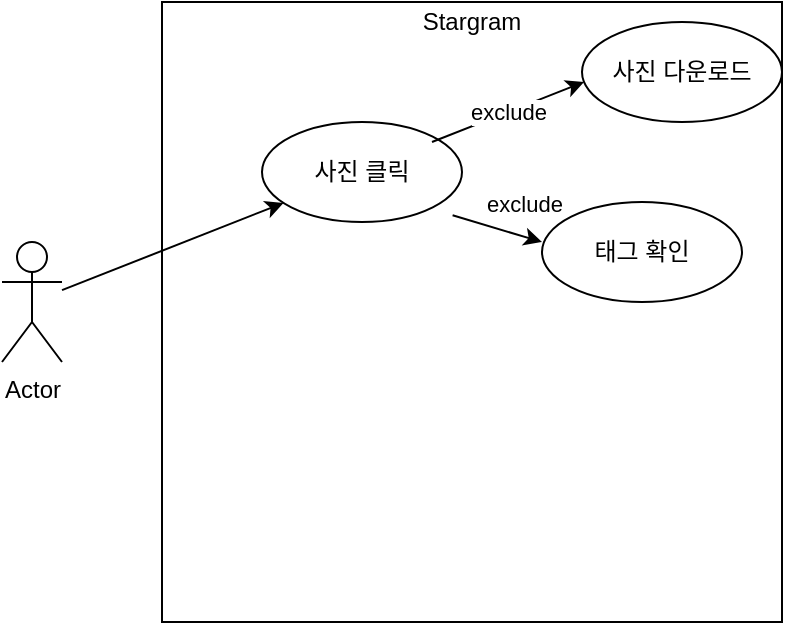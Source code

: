 <mxfile version="14.9.2" type="github">
  <diagram id="C5RBs43oDa-KdzZeNtuy" name="Page-1">
    <mxGraphModel dx="782" dy="468" grid="1" gridSize="10" guides="1" tooltips="1" connect="1" arrows="1" fold="1" page="1" pageScale="1" pageWidth="827" pageHeight="1169" math="0" shadow="0">
      <root>
        <mxCell id="WIyWlLk6GJQsqaUBKTNV-0" />
        <mxCell id="WIyWlLk6GJQsqaUBKTNV-1" parent="WIyWlLk6GJQsqaUBKTNV-0" />
        <mxCell id="SQUlKOyhzXeKd3z5jJuC-0" value="Actor" style="shape=umlActor;verticalLabelPosition=bottom;verticalAlign=top;html=1;outlineConnect=0;" vertex="1" parent="WIyWlLk6GJQsqaUBKTNV-1">
          <mxGeometry x="220" y="210" width="30" height="60" as="geometry" />
        </mxCell>
        <mxCell id="SQUlKOyhzXeKd3z5jJuC-1" value="" style="whiteSpace=wrap;html=1;aspect=fixed;" vertex="1" parent="WIyWlLk6GJQsqaUBKTNV-1">
          <mxGeometry x="300" y="90" width="310" height="310" as="geometry" />
        </mxCell>
        <mxCell id="SQUlKOyhzXeKd3z5jJuC-2" value="Stargram" style="text;html=1;strokeColor=none;fillColor=none;align=center;verticalAlign=middle;whiteSpace=wrap;rounded=0;" vertex="1" parent="WIyWlLk6GJQsqaUBKTNV-1">
          <mxGeometry x="435" y="90" width="40" height="20" as="geometry" />
        </mxCell>
        <mxCell id="SQUlKOyhzXeKd3z5jJuC-3" value="" style="endArrow=classic;html=1;" edge="1" parent="WIyWlLk6GJQsqaUBKTNV-1" source="SQUlKOyhzXeKd3z5jJuC-0" target="SQUlKOyhzXeKd3z5jJuC-4">
          <mxGeometry width="50" height="50" relative="1" as="geometry">
            <mxPoint x="280" y="270" as="sourcePoint" />
            <mxPoint x="410" y="190" as="targetPoint" />
          </mxGeometry>
        </mxCell>
        <mxCell id="SQUlKOyhzXeKd3z5jJuC-4" value="사진 클릭" style="ellipse;whiteSpace=wrap;html=1;" vertex="1" parent="WIyWlLk6GJQsqaUBKTNV-1">
          <mxGeometry x="350" y="150" width="100" height="50" as="geometry" />
        </mxCell>
        <mxCell id="SQUlKOyhzXeKd3z5jJuC-5" value="" style="endArrow=classic;html=1;" edge="1" parent="WIyWlLk6GJQsqaUBKTNV-1">
          <mxGeometry relative="1" as="geometry">
            <mxPoint x="435" y="160" as="sourcePoint" />
            <mxPoint x="511" y="130" as="targetPoint" />
          </mxGeometry>
        </mxCell>
        <mxCell id="SQUlKOyhzXeKd3z5jJuC-6" value="exclude" style="edgeLabel;resizable=0;html=1;align=center;verticalAlign=middle;" connectable="0" vertex="1" parent="SQUlKOyhzXeKd3z5jJuC-5">
          <mxGeometry relative="1" as="geometry" />
        </mxCell>
        <mxCell id="SQUlKOyhzXeKd3z5jJuC-10" value="태그 확인" style="ellipse;whiteSpace=wrap;html=1;" vertex="1" parent="WIyWlLk6GJQsqaUBKTNV-1">
          <mxGeometry x="490" y="190" width="100" height="50" as="geometry" />
        </mxCell>
        <mxCell id="SQUlKOyhzXeKd3z5jJuC-11" value="" style="endArrow=classic;html=1;exitX=0.953;exitY=0.933;exitDx=0;exitDy=0;exitPerimeter=0;" edge="1" parent="WIyWlLk6GJQsqaUBKTNV-1" source="SQUlKOyhzXeKd3z5jJuC-4">
          <mxGeometry relative="1" as="geometry">
            <mxPoint x="445" y="170" as="sourcePoint" />
            <mxPoint x="490" y="210" as="targetPoint" />
          </mxGeometry>
        </mxCell>
        <mxCell id="SQUlKOyhzXeKd3z5jJuC-12" value="exclude" style="edgeLabel;resizable=0;html=1;align=center;verticalAlign=middle;" connectable="0" vertex="1" parent="SQUlKOyhzXeKd3z5jJuC-11">
          <mxGeometry relative="1" as="geometry">
            <mxPoint x="13" y="-13" as="offset" />
          </mxGeometry>
        </mxCell>
        <mxCell id="SQUlKOyhzXeKd3z5jJuC-13" value="사진 다운로드" style="ellipse;whiteSpace=wrap;html=1;" vertex="1" parent="WIyWlLk6GJQsqaUBKTNV-1">
          <mxGeometry x="510" y="100" width="100" height="50" as="geometry" />
        </mxCell>
      </root>
    </mxGraphModel>
  </diagram>
</mxfile>
